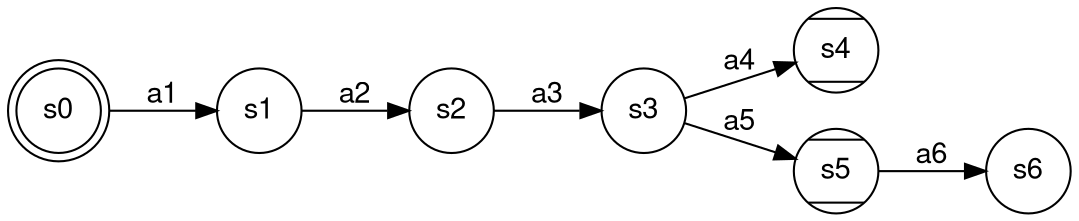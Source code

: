 digraph finite_state_machine {
	fontname="Helvetica Neue, Helvetica, Arial, sans - serif"
	node [fontname="Helvetica Neue, Helvetica, Arial, sans - serif"]
	edge [fontname="Helvetica Neue, Helvetica, Arial, sans - serif"]
	rankdir=LR;
	forcelabels=true;
	node [shape = doublecircle];
	<s0>;
	node [shape = Mcircle];
	<s4>;
	<s5>;
	node [shape = circle];
	"s0" -> "s1" [label = <a1>];
	"s1" -> "s2" [label = <a2>];
	"s2" -> "s3" [label = <a3>];
	"s3" -> "s4" [label = <a4>];
	"s3" -> "s5" [label = <a5>];
	"s4"
	"s5" -> "s6" [label = <a6>];
	"s6"
}